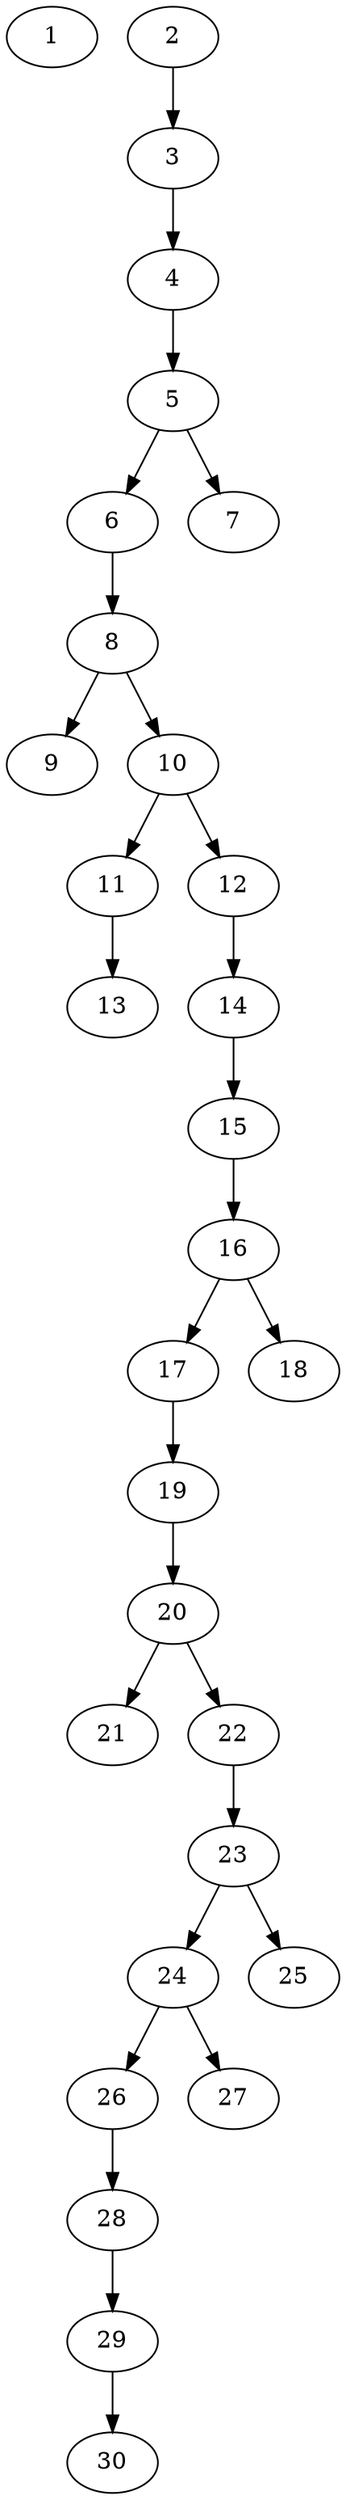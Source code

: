 // DAG automatically generated by daggen at Thu Oct  3 14:04:18 2019
// ./daggen --dot -n 30 --ccr 0.3 --fat 0.3 --regular 0.7 --density 0.5 --mindata 5242880 --maxdata 52428800 
digraph G {
  1 [size="152623787", alpha="0.10", expect_size="45787136"] 
  2 [size="19408213", alpha="0.12", expect_size="5822464"] 
  2 -> 3 [size ="5822464"]
  3 [size="126962347", alpha="0.15", expect_size="38088704"] 
  3 -> 4 [size ="38088704"]
  4 [size="105202347", alpha="0.02", expect_size="31560704"] 
  4 -> 5 [size ="31560704"]
  5 [size="152500907", alpha="0.17", expect_size="45750272"] 
  5 -> 6 [size ="45750272"]
  5 -> 7 [size ="45750272"]
  6 [size="153487360", alpha="0.12", expect_size="46046208"] 
  6 -> 8 [size ="46046208"]
  7 [size="90600107", alpha="0.18", expect_size="27180032"] 
  8 [size="67256320", alpha="0.03", expect_size="20176896"] 
  8 -> 9 [size ="20176896"]
  8 -> 10 [size ="20176896"]
  9 [size="28542293", alpha="0.20", expect_size="8562688"] 
  10 [size="164857173", alpha="0.10", expect_size="49457152"] 
  10 -> 11 [size ="49457152"]
  10 -> 12 [size ="49457152"]
  11 [size="89869653", alpha="0.04", expect_size="26960896"] 
  11 -> 13 [size ="26960896"]
  12 [size="166874453", alpha="0.06", expect_size="50062336"] 
  12 -> 14 [size ="50062336"]
  13 [size="103966720", alpha="0.18", expect_size="31190016"] 
  14 [size="68123307", alpha="0.07", expect_size="20436992"] 
  14 -> 15 [size ="20436992"]
  15 [size="84503893", alpha="0.00", expect_size="25351168"] 
  15 -> 16 [size ="25351168"]
  16 [size="60255573", alpha="0.11", expect_size="18076672"] 
  16 -> 17 [size ="18076672"]
  16 -> 18 [size ="18076672"]
  17 [size="150893227", alpha="0.04", expect_size="45267968"] 
  17 -> 19 [size ="45267968"]
  18 [size="135656107", alpha="0.02", expect_size="40696832"] 
  19 [size="162181120", alpha="0.04", expect_size="48654336"] 
  19 -> 20 [size ="48654336"]
  20 [size="160334507", alpha="0.13", expect_size="48100352"] 
  20 -> 21 [size ="48100352"]
  20 -> 22 [size ="48100352"]
  21 [size="79370240", alpha="0.19", expect_size="23811072"] 
  22 [size="108260693", alpha="0.06", expect_size="32478208"] 
  22 -> 23 [size ="32478208"]
  23 [size="156262400", alpha="0.06", expect_size="46878720"] 
  23 -> 24 [size ="46878720"]
  23 -> 25 [size ="46878720"]
  24 [size="141103787", alpha="0.18", expect_size="42331136"] 
  24 -> 26 [size ="42331136"]
  24 -> 27 [size ="42331136"]
  25 [size="40250027", alpha="0.06", expect_size="12075008"] 
  26 [size="43219627", alpha="0.13", expect_size="12965888"] 
  26 -> 28 [size ="12965888"]
  27 [size="129908053", alpha="0.08", expect_size="38972416"] 
  28 [size="162140160", alpha="0.10", expect_size="48642048"] 
  28 -> 29 [size ="48642048"]
  29 [size="19309227", alpha="0.13", expect_size="5792768"] 
  29 -> 30 [size ="5792768"]
  30 [size="48977920", alpha="0.15", expect_size="14693376"] 
}

